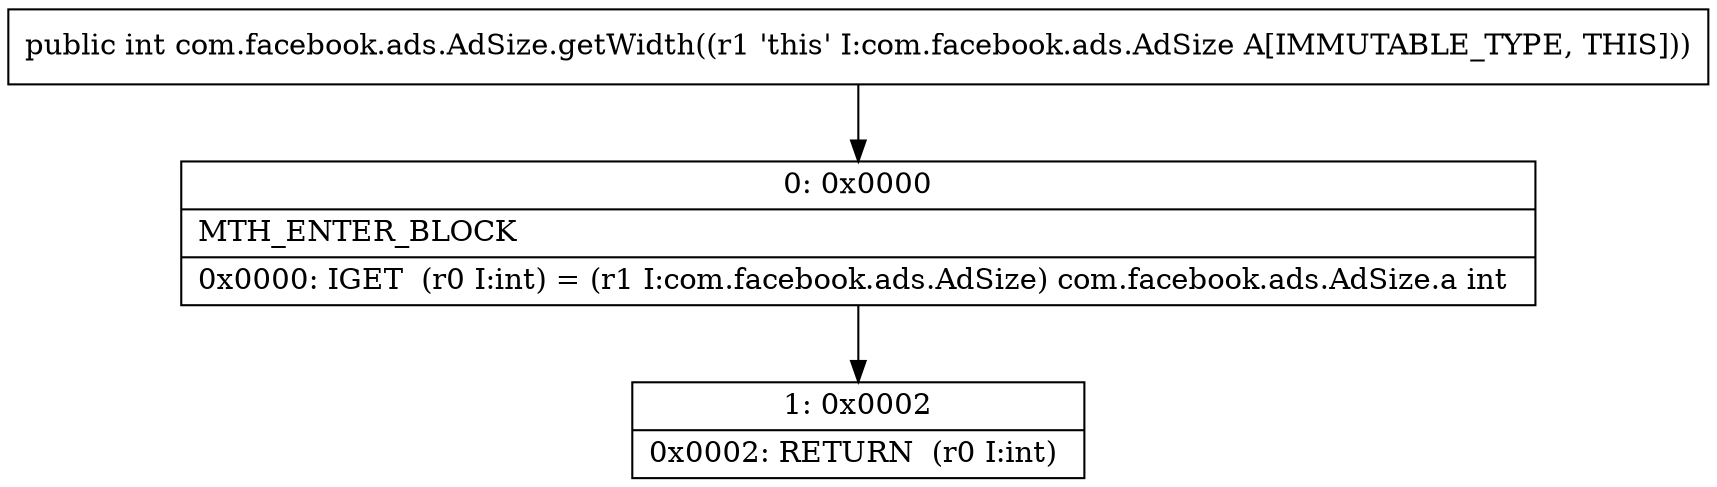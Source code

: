 digraph "CFG forcom.facebook.ads.AdSize.getWidth()I" {
Node_0 [shape=record,label="{0\:\ 0x0000|MTH_ENTER_BLOCK\l|0x0000: IGET  (r0 I:int) = (r1 I:com.facebook.ads.AdSize) com.facebook.ads.AdSize.a int \l}"];
Node_1 [shape=record,label="{1\:\ 0x0002|0x0002: RETURN  (r0 I:int) \l}"];
MethodNode[shape=record,label="{public int com.facebook.ads.AdSize.getWidth((r1 'this' I:com.facebook.ads.AdSize A[IMMUTABLE_TYPE, THIS])) }"];
MethodNode -> Node_0;
Node_0 -> Node_1;
}

